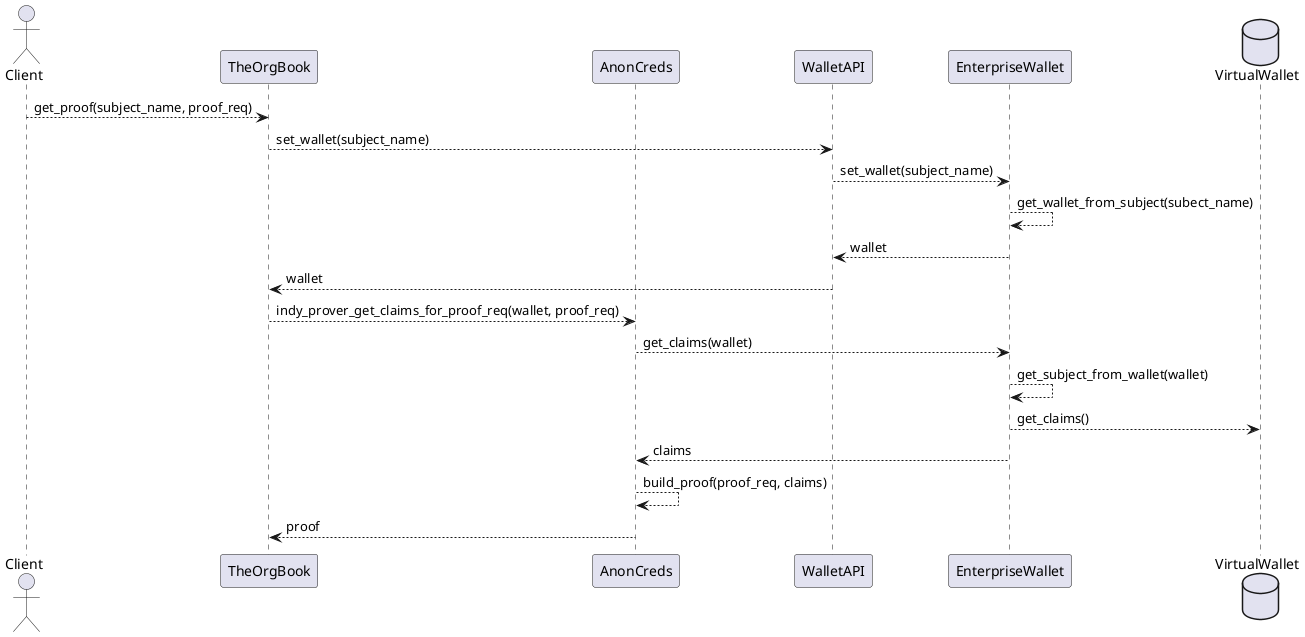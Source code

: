 @startuml
actor Client
participant Client order 10
participant TheOrgBook order 20
participant AnonCreds order 30
participant WalletAPI order 40
participant EnterpriseWallet order 50
database VirtualWallet order 60
Client --> TheOrgBook: get_proof(subject_name, proof_req)
TheOrgBook --> WalletAPI: set_wallet(subject_name)
WalletAPI --> EnterpriseWallet: set_wallet(subject_name)
EnterpriseWallet --> EnterpriseWallet: get_wallet_from_subject(subect_name)
EnterpriseWallet --> WalletAPI: wallet
WalletAPI --> TheOrgBook: wallet
TheOrgBook --> AnonCreds: indy_prover_get_claims_for_proof_req(wallet, proof_req)
AnonCreds --> EnterpriseWallet: get_claims(wallet)
EnterpriseWallet --> EnterpriseWallet: get_subject_from_wallet(wallet)
EnterpriseWallet --> VirtualWallet: get_claims()
EnterpriseWallet --> AnonCreds: claims
AnonCreds --> AnonCreds: build_proof(proof_req, claims)
AnonCreds --> TheOrgBook: proof
@enduml
